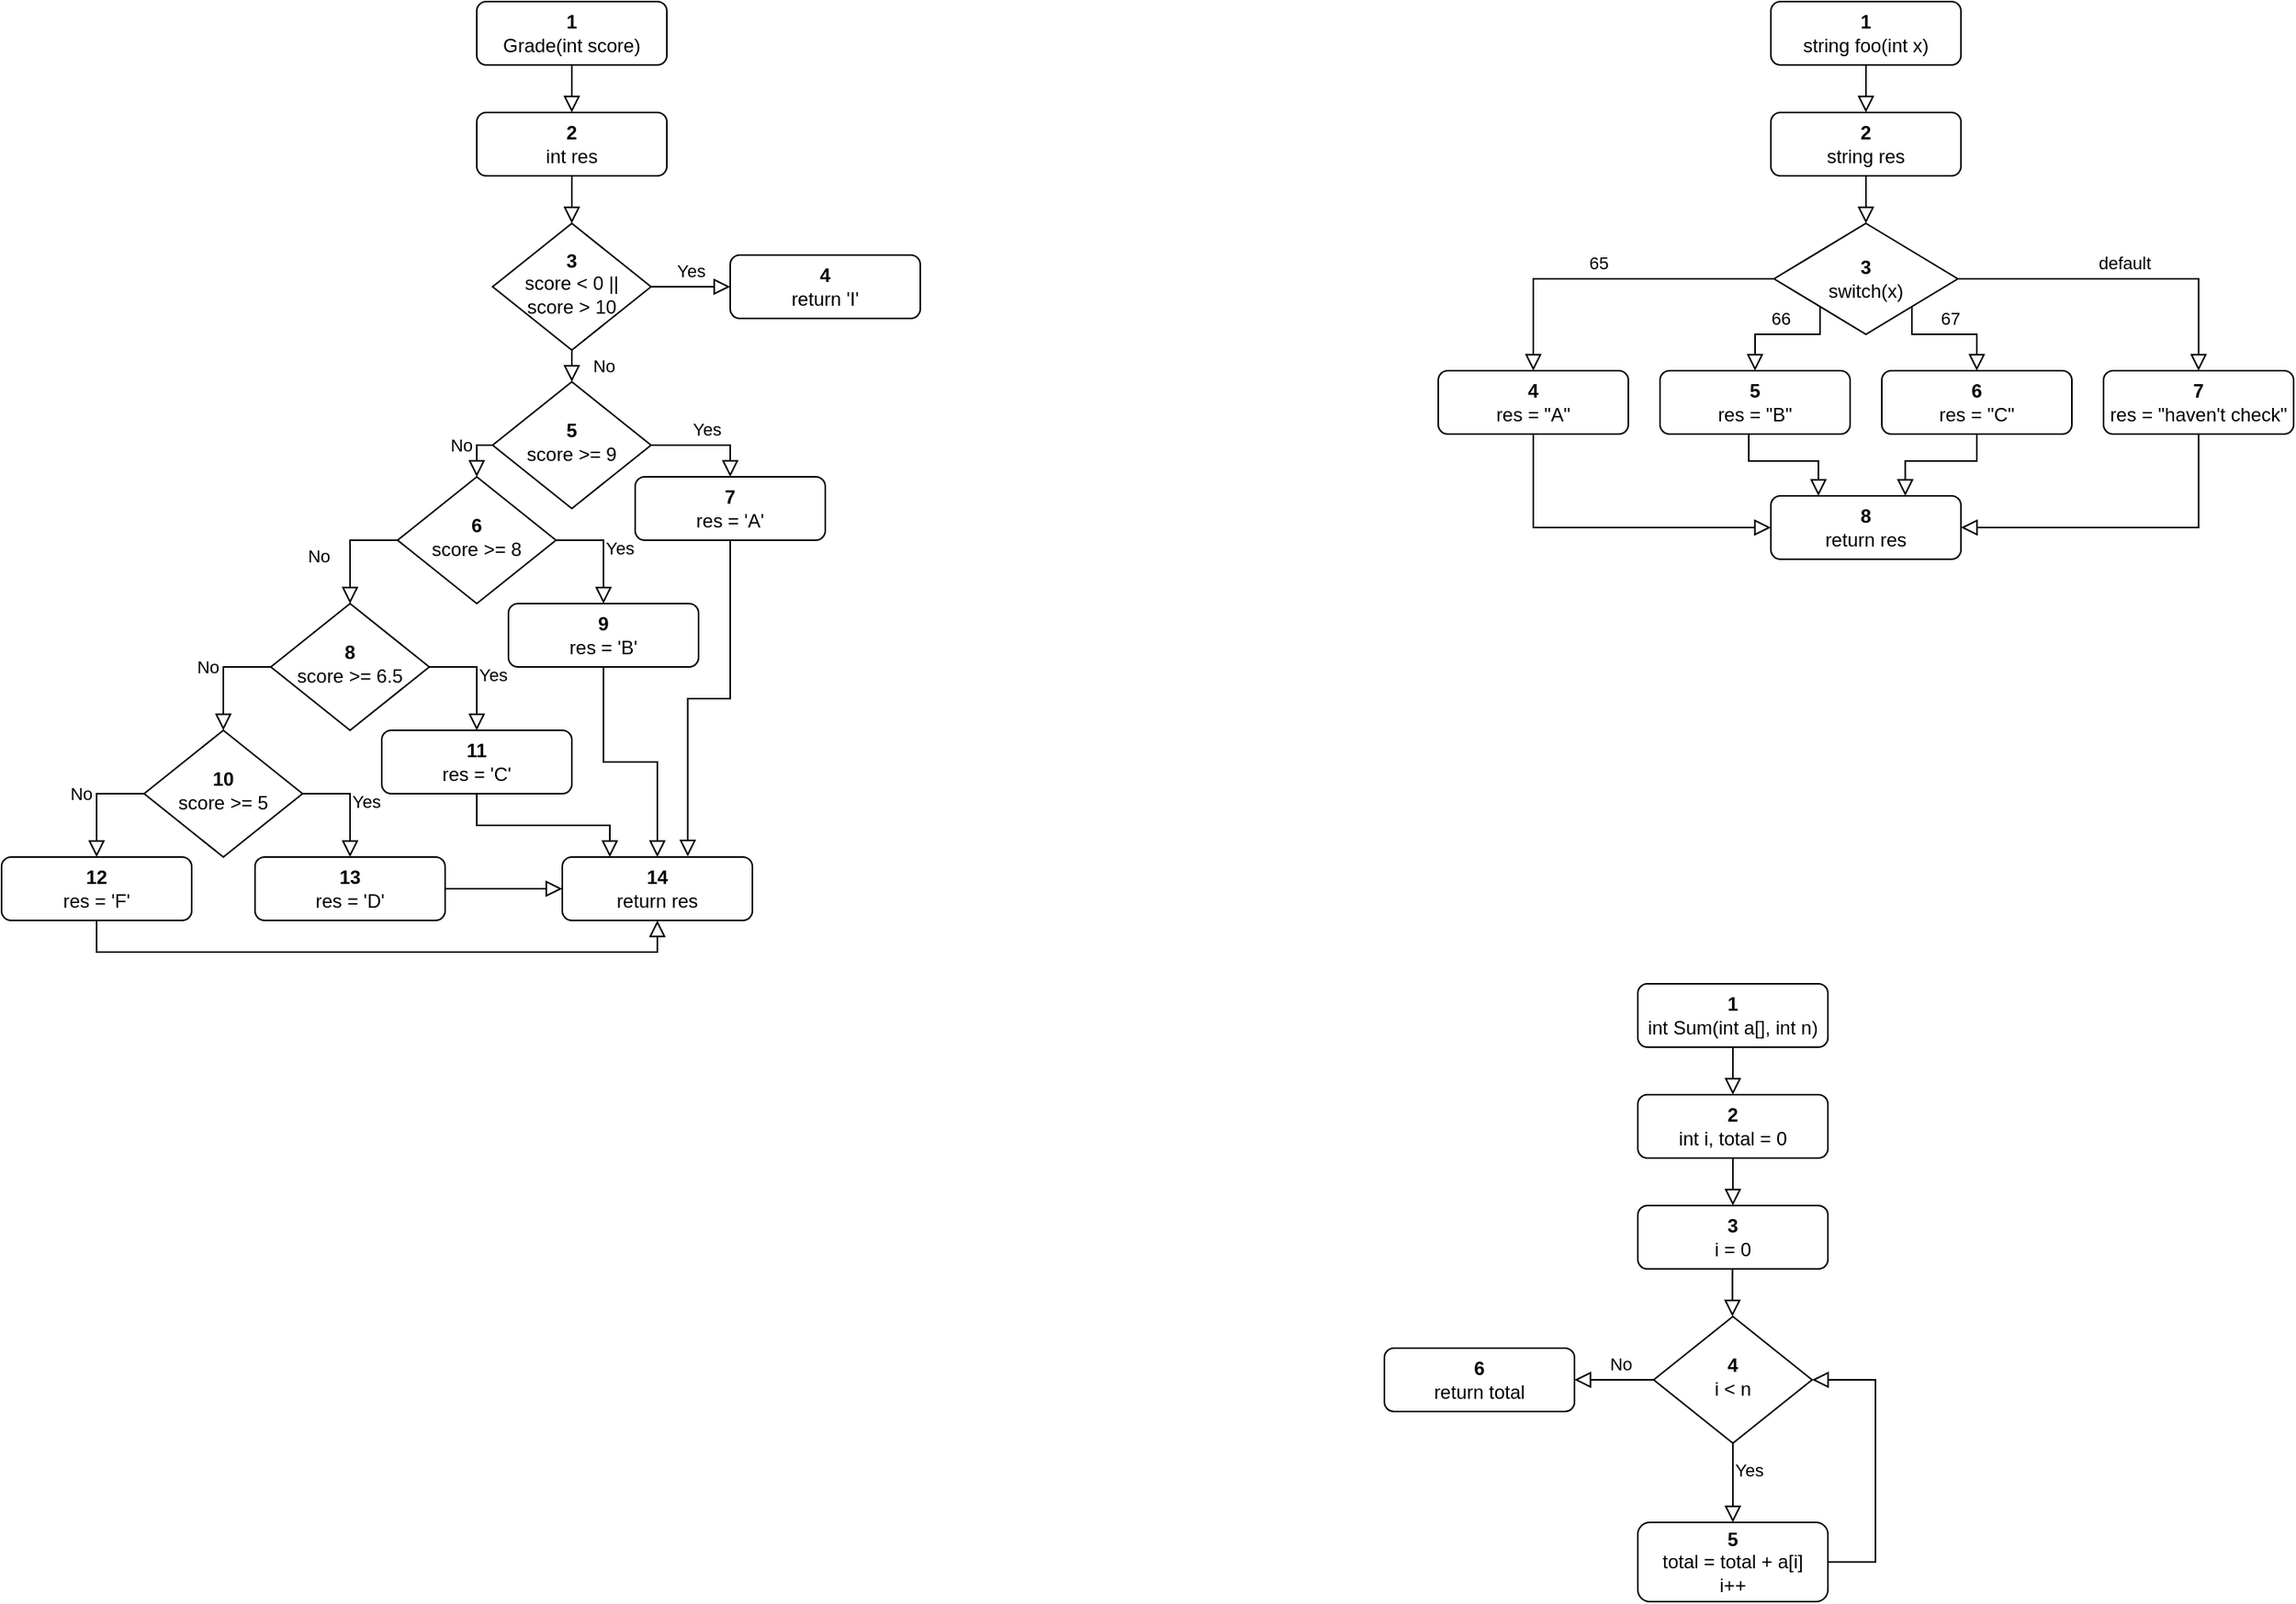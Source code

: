 <mxfile version="21.2.9" type="device">
  <diagram id="C5RBs43oDa-KdzZeNtuy" name="Page-1">
    <mxGraphModel dx="1478" dy="704" grid="1" gridSize="10" guides="1" tooltips="1" connect="1" arrows="1" fold="1" page="1" pageScale="1" pageWidth="827" pageHeight="1169" math="0" shadow="0">
      <root>
        <mxCell id="WIyWlLk6GJQsqaUBKTNV-0" />
        <mxCell id="WIyWlLk6GJQsqaUBKTNV-1" parent="WIyWlLk6GJQsqaUBKTNV-0" />
        <mxCell id="WIyWlLk6GJQsqaUBKTNV-2" value="" style="rounded=0;html=1;jettySize=auto;orthogonalLoop=1;fontSize=11;endArrow=block;endFill=0;endSize=8;strokeWidth=1;shadow=0;labelBackgroundColor=none;edgeStyle=orthogonalEdgeStyle;" parent="WIyWlLk6GJQsqaUBKTNV-1" source="WIyWlLk6GJQsqaUBKTNV-3" edge="1">
          <mxGeometry relative="1" as="geometry">
            <mxPoint x="-343" y="110" as="targetPoint" />
            <Array as="points">
              <mxPoint x="-343" y="110" />
              <mxPoint x="-343" y="110" />
            </Array>
          </mxGeometry>
        </mxCell>
        <mxCell id="WIyWlLk6GJQsqaUBKTNV-3" value="&lt;b&gt;1&lt;br&gt;&lt;/b&gt;Grade(int score)" style="rounded=1;whiteSpace=wrap;html=1;fontSize=12;glass=0;strokeWidth=1;shadow=0;" parent="WIyWlLk6GJQsqaUBKTNV-1" vertex="1">
          <mxGeometry x="-403" y="40" width="120" height="40" as="geometry" />
        </mxCell>
        <mxCell id="WIyWlLk6GJQsqaUBKTNV-8" value="No" style="rounded=0;html=1;jettySize=auto;orthogonalLoop=1;fontSize=11;endArrow=block;endFill=0;endSize=8;strokeWidth=1;shadow=0;labelBackgroundColor=none;edgeStyle=orthogonalEdgeStyle;entryX=0.5;entryY=0;entryDx=0;entryDy=0;" parent="WIyWlLk6GJQsqaUBKTNV-1" source="WIyWlLk6GJQsqaUBKTNV-10" target="LP0ySpmtS2wHDgv2XFBD-4" edge="1">
          <mxGeometry y="20" relative="1" as="geometry">
            <mxPoint as="offset" />
            <mxPoint x="-343" y="300" as="targetPoint" />
            <Array as="points">
              <mxPoint x="-343" y="280" />
              <mxPoint x="-343" y="280" />
            </Array>
          </mxGeometry>
        </mxCell>
        <mxCell id="WIyWlLk6GJQsqaUBKTNV-9" value="Yes" style="edgeStyle=orthogonalEdgeStyle;rounded=0;html=1;jettySize=auto;orthogonalLoop=1;fontSize=11;endArrow=block;endFill=0;endSize=8;strokeWidth=1;shadow=0;labelBackgroundColor=none;" parent="WIyWlLk6GJQsqaUBKTNV-1" source="WIyWlLk6GJQsqaUBKTNV-10" target="WIyWlLk6GJQsqaUBKTNV-12" edge="1">
          <mxGeometry y="10" relative="1" as="geometry">
            <mxPoint as="offset" />
          </mxGeometry>
        </mxCell>
        <mxCell id="WIyWlLk6GJQsqaUBKTNV-10" value="&lt;b&gt;3&lt;br&gt;&lt;/b&gt;score &amp;lt; 0 || score &amp;gt; 10" style="rhombus;whiteSpace=wrap;html=1;shadow=0;fontFamily=Helvetica;fontSize=12;align=center;strokeWidth=1;spacing=6;spacingTop=-4;" parent="WIyWlLk6GJQsqaUBKTNV-1" vertex="1">
          <mxGeometry x="-393" y="180" width="100" height="80" as="geometry" />
        </mxCell>
        <mxCell id="WIyWlLk6GJQsqaUBKTNV-12" value="&lt;b&gt;4&lt;br&gt;&lt;/b&gt;return &#39;I&#39;" style="rounded=1;whiteSpace=wrap;html=1;fontSize=12;glass=0;strokeWidth=1;shadow=0;" parent="WIyWlLk6GJQsqaUBKTNV-1" vertex="1">
          <mxGeometry x="-243" y="200" width="120" height="40" as="geometry" />
        </mxCell>
        <mxCell id="LP0ySpmtS2wHDgv2XFBD-1" value="&lt;b&gt;2&lt;br&gt;&lt;/b&gt;int res" style="rounded=1;whiteSpace=wrap;html=1;fontSize=12;glass=0;strokeWidth=1;shadow=0;" vertex="1" parent="WIyWlLk6GJQsqaUBKTNV-1">
          <mxGeometry x="-403" y="110" width="120" height="40" as="geometry" />
        </mxCell>
        <mxCell id="LP0ySpmtS2wHDgv2XFBD-2" value="" style="rounded=0;html=1;jettySize=auto;orthogonalLoop=1;fontSize=11;endArrow=block;endFill=0;endSize=8;strokeWidth=1;shadow=0;labelBackgroundColor=none;edgeStyle=orthogonalEdgeStyle;exitX=0.5;exitY=1;exitDx=0;exitDy=0;entryX=0.5;entryY=0;entryDx=0;entryDy=0;" edge="1" parent="WIyWlLk6GJQsqaUBKTNV-1" source="LP0ySpmtS2wHDgv2XFBD-1" target="WIyWlLk6GJQsqaUBKTNV-10">
          <mxGeometry relative="1" as="geometry">
            <mxPoint x="-333" y="50" as="sourcePoint" />
            <mxPoint x="-333" y="100" as="targetPoint" />
          </mxGeometry>
        </mxCell>
        <mxCell id="LP0ySpmtS2wHDgv2XFBD-4" value="&lt;b&gt;5&lt;br&gt;&lt;/b&gt;score &amp;gt;= 9" style="rhombus;whiteSpace=wrap;html=1;shadow=0;fontFamily=Helvetica;fontSize=12;align=center;strokeWidth=1;spacing=6;spacingTop=-4;" vertex="1" parent="WIyWlLk6GJQsqaUBKTNV-1">
          <mxGeometry x="-393" y="280" width="100" height="80" as="geometry" />
        </mxCell>
        <mxCell id="LP0ySpmtS2wHDgv2XFBD-5" value="Yes" style="edgeStyle=orthogonalEdgeStyle;rounded=0;html=1;jettySize=auto;orthogonalLoop=1;fontSize=11;endArrow=block;endFill=0;endSize=8;strokeWidth=1;shadow=0;labelBackgroundColor=none;exitX=1;exitY=0.5;exitDx=0;exitDy=0;entryX=0.5;entryY=0;entryDx=0;entryDy=0;" edge="1" parent="WIyWlLk6GJQsqaUBKTNV-1" source="LP0ySpmtS2wHDgv2XFBD-4" target="LP0ySpmtS2wHDgv2XFBD-6">
          <mxGeometry y="10" relative="1" as="geometry">
            <mxPoint as="offset" />
            <mxPoint x="-283" y="230" as="sourcePoint" />
            <mxPoint x="-393" y="480" as="targetPoint" />
          </mxGeometry>
        </mxCell>
        <mxCell id="LP0ySpmtS2wHDgv2XFBD-6" value="&lt;b&gt;7&lt;br&gt;&lt;/b&gt;res = &#39;A&#39;" style="rounded=1;whiteSpace=wrap;html=1;fontSize=12;glass=0;strokeWidth=1;shadow=0;" vertex="1" parent="WIyWlLk6GJQsqaUBKTNV-1">
          <mxGeometry x="-303" y="340" width="120" height="40" as="geometry" />
        </mxCell>
        <mxCell id="LP0ySpmtS2wHDgv2XFBD-8" value="No" style="rounded=0;html=1;jettySize=auto;orthogonalLoop=1;fontSize=11;endArrow=block;endFill=0;endSize=8;strokeWidth=1;shadow=0;labelBackgroundColor=none;edgeStyle=orthogonalEdgeStyle;exitX=0;exitY=0.5;exitDx=0;exitDy=0;entryX=0.5;entryY=0;entryDx=0;entryDy=0;" edge="1" parent="WIyWlLk6GJQsqaUBKTNV-1" source="LP0ySpmtS2wHDgv2XFBD-4" target="LP0ySpmtS2wHDgv2XFBD-23">
          <mxGeometry x="-0.334" y="-10" relative="1" as="geometry">
            <mxPoint as="offset" />
            <mxPoint x="-333" y="270" as="sourcePoint" />
            <mxPoint x="-403" y="420" as="targetPoint" />
            <Array as="points">
              <mxPoint x="-403" y="320" />
            </Array>
          </mxGeometry>
        </mxCell>
        <mxCell id="LP0ySpmtS2wHDgv2XFBD-9" value="&lt;b&gt;8&lt;br&gt;&lt;/b&gt;score &amp;gt;= 6.5" style="rhombus;whiteSpace=wrap;html=1;shadow=0;fontFamily=Helvetica;fontSize=12;align=center;strokeWidth=1;spacing=6;spacingTop=-4;" vertex="1" parent="WIyWlLk6GJQsqaUBKTNV-1">
          <mxGeometry x="-533" y="420" width="100" height="80" as="geometry" />
        </mxCell>
        <mxCell id="LP0ySpmtS2wHDgv2XFBD-10" value="Yes" style="edgeStyle=orthogonalEdgeStyle;rounded=0;html=1;jettySize=auto;orthogonalLoop=1;fontSize=11;endArrow=block;endFill=0;endSize=8;strokeWidth=1;shadow=0;labelBackgroundColor=none;exitX=1;exitY=0.5;exitDx=0;exitDy=0;entryX=0.5;entryY=0;entryDx=0;entryDy=0;" edge="1" parent="WIyWlLk6GJQsqaUBKTNV-1" source="LP0ySpmtS2wHDgv2XFBD-9" target="LP0ySpmtS2wHDgv2XFBD-11">
          <mxGeometry y="10" relative="1" as="geometry">
            <mxPoint as="offset" />
            <mxPoint x="-413" y="500" as="sourcePoint" />
            <mxPoint x="-413" y="610" as="targetPoint" />
          </mxGeometry>
        </mxCell>
        <mxCell id="LP0ySpmtS2wHDgv2XFBD-11" value="&lt;b&gt;11&lt;br&gt;&lt;/b&gt;res = &#39;C&#39;" style="rounded=1;whiteSpace=wrap;html=1;fontSize=12;glass=0;strokeWidth=1;shadow=0;" vertex="1" parent="WIyWlLk6GJQsqaUBKTNV-1">
          <mxGeometry x="-463" y="500" width="120" height="40" as="geometry" />
        </mxCell>
        <mxCell id="LP0ySpmtS2wHDgv2XFBD-13" value="No" style="rounded=0;html=1;jettySize=auto;orthogonalLoop=1;fontSize=11;endArrow=block;endFill=0;endSize=8;strokeWidth=1;shadow=0;labelBackgroundColor=none;edgeStyle=orthogonalEdgeStyle;exitX=0;exitY=0.5;exitDx=0;exitDy=0;entryX=0.5;entryY=0;entryDx=0;entryDy=0;" edge="1" parent="WIyWlLk6GJQsqaUBKTNV-1" source="LP0ySpmtS2wHDgv2XFBD-9" target="LP0ySpmtS2wHDgv2XFBD-17">
          <mxGeometry x="-0.143" y="-10" relative="1" as="geometry">
            <mxPoint as="offset" />
            <mxPoint x="-463" y="460" as="sourcePoint" />
            <mxPoint x="-563" y="620" as="targetPoint" />
            <Array as="points">
              <mxPoint x="-563" y="460" />
            </Array>
          </mxGeometry>
        </mxCell>
        <mxCell id="LP0ySpmtS2wHDgv2XFBD-17" value="&lt;b&gt;10&lt;br&gt;&lt;/b&gt;score &amp;gt;= 5" style="rhombus;whiteSpace=wrap;html=1;shadow=0;fontFamily=Helvetica;fontSize=12;align=center;strokeWidth=1;spacing=6;spacingTop=-4;" vertex="1" parent="WIyWlLk6GJQsqaUBKTNV-1">
          <mxGeometry x="-613" y="500" width="100" height="80" as="geometry" />
        </mxCell>
        <mxCell id="LP0ySpmtS2wHDgv2XFBD-18" value="Yes" style="edgeStyle=orthogonalEdgeStyle;rounded=0;html=1;jettySize=auto;orthogonalLoop=1;fontSize=11;endArrow=block;endFill=0;endSize=8;strokeWidth=1;shadow=0;labelBackgroundColor=none;exitX=1;exitY=0.5;exitDx=0;exitDy=0;entryX=0.5;entryY=0;entryDx=0;entryDy=0;" edge="1" parent="WIyWlLk6GJQsqaUBKTNV-1" source="LP0ySpmtS2wHDgv2XFBD-17" target="LP0ySpmtS2wHDgv2XFBD-19">
          <mxGeometry y="10" relative="1" as="geometry">
            <mxPoint as="offset" />
            <mxPoint x="-493" y="600" as="sourcePoint" />
            <mxPoint x="-493" y="710" as="targetPoint" />
          </mxGeometry>
        </mxCell>
        <mxCell id="LP0ySpmtS2wHDgv2XFBD-19" value="&lt;b&gt;13&lt;br&gt;&lt;/b&gt;res = &#39;D&#39;" style="rounded=1;whiteSpace=wrap;html=1;fontSize=12;glass=0;strokeWidth=1;shadow=0;" vertex="1" parent="WIyWlLk6GJQsqaUBKTNV-1">
          <mxGeometry x="-543" y="580" width="120" height="40" as="geometry" />
        </mxCell>
        <mxCell id="LP0ySpmtS2wHDgv2XFBD-20" value="No" style="rounded=0;html=1;jettySize=auto;orthogonalLoop=1;fontSize=11;endArrow=block;endFill=0;endSize=8;strokeWidth=1;shadow=0;labelBackgroundColor=none;edgeStyle=orthogonalEdgeStyle;exitX=0;exitY=0.5;exitDx=0;exitDy=0;entryX=0.5;entryY=0;entryDx=0;entryDy=0;" edge="1" parent="WIyWlLk6GJQsqaUBKTNV-1" source="LP0ySpmtS2wHDgv2XFBD-17" target="LP0ySpmtS2wHDgv2XFBD-21">
          <mxGeometry x="-0.143" y="-10" relative="1" as="geometry">
            <mxPoint as="offset" />
            <mxPoint x="-543" y="560" as="sourcePoint" />
            <mxPoint x="-573" y="740" as="targetPoint" />
            <Array as="points">
              <mxPoint x="-643" y="540" />
            </Array>
          </mxGeometry>
        </mxCell>
        <mxCell id="LP0ySpmtS2wHDgv2XFBD-21" value="&lt;b&gt;12&lt;br&gt;&lt;/b&gt;res = &#39;F&#39;" style="rounded=1;whiteSpace=wrap;html=1;fontSize=12;glass=0;strokeWidth=1;shadow=0;" vertex="1" parent="WIyWlLk6GJQsqaUBKTNV-1">
          <mxGeometry x="-703" y="580" width="120" height="40" as="geometry" />
        </mxCell>
        <mxCell id="LP0ySpmtS2wHDgv2XFBD-23" value="&lt;b&gt;6&lt;br&gt;&lt;/b&gt;score &amp;gt;= 8" style="rhombus;whiteSpace=wrap;html=1;shadow=0;fontFamily=Helvetica;fontSize=12;align=center;strokeWidth=1;spacing=6;spacingTop=-4;" vertex="1" parent="WIyWlLk6GJQsqaUBKTNV-1">
          <mxGeometry x="-453" y="340" width="100" height="80" as="geometry" />
        </mxCell>
        <mxCell id="LP0ySpmtS2wHDgv2XFBD-24" value="&lt;b&gt;9&lt;br&gt;&lt;/b&gt;res = &#39;B&#39;" style="rounded=1;whiteSpace=wrap;html=1;fontSize=12;glass=0;strokeWidth=1;shadow=0;" vertex="1" parent="WIyWlLk6GJQsqaUBKTNV-1">
          <mxGeometry x="-383" y="420" width="120" height="40" as="geometry" />
        </mxCell>
        <mxCell id="LP0ySpmtS2wHDgv2XFBD-25" value="No" style="rounded=0;html=1;jettySize=auto;orthogonalLoop=1;fontSize=11;endArrow=block;endFill=0;endSize=8;strokeWidth=1;shadow=0;labelBackgroundColor=none;edgeStyle=orthogonalEdgeStyle;exitX=0;exitY=0.5;exitDx=0;exitDy=0;" edge="1" parent="WIyWlLk6GJQsqaUBKTNV-1" source="LP0ySpmtS2wHDgv2XFBD-23">
          <mxGeometry x="-0.143" y="-10" relative="1" as="geometry">
            <mxPoint x="-10" y="10" as="offset" />
            <mxPoint x="-383" y="360" as="sourcePoint" />
            <mxPoint x="-483" y="420" as="targetPoint" />
            <Array as="points">
              <mxPoint x="-483" y="380" />
            </Array>
          </mxGeometry>
        </mxCell>
        <mxCell id="LP0ySpmtS2wHDgv2XFBD-26" value="Yes" style="edgeStyle=orthogonalEdgeStyle;rounded=0;html=1;jettySize=auto;orthogonalLoop=1;fontSize=11;endArrow=block;endFill=0;endSize=8;strokeWidth=1;shadow=0;labelBackgroundColor=none;exitX=1;exitY=0.5;exitDx=0;exitDy=0;entryX=0.5;entryY=0;entryDx=0;entryDy=0;" edge="1" parent="WIyWlLk6GJQsqaUBKTNV-1" source="LP0ySpmtS2wHDgv2XFBD-23" target="LP0ySpmtS2wHDgv2XFBD-24">
          <mxGeometry y="10" relative="1" as="geometry">
            <mxPoint as="offset" />
            <mxPoint x="-353" y="460" as="sourcePoint" />
            <mxPoint x="-323" y="520" as="targetPoint" />
          </mxGeometry>
        </mxCell>
        <mxCell id="LP0ySpmtS2wHDgv2XFBD-28" value="" style="rounded=0;html=1;jettySize=auto;orthogonalLoop=1;fontSize=11;endArrow=block;endFill=0;endSize=8;strokeWidth=1;shadow=0;labelBackgroundColor=none;edgeStyle=orthogonalEdgeStyle;exitX=0.5;exitY=1;exitDx=0;exitDy=0;entryX=0.66;entryY=-0.01;entryDx=0;entryDy=0;entryPerimeter=0;" edge="1" parent="WIyWlLk6GJQsqaUBKTNV-1" source="LP0ySpmtS2wHDgv2XFBD-6" target="LP0ySpmtS2wHDgv2XFBD-27">
          <mxGeometry relative="1" as="geometry">
            <mxPoint x="-333" y="140" as="sourcePoint" />
            <mxPoint x="-243" y="540" as="targetPoint" />
          </mxGeometry>
        </mxCell>
        <mxCell id="LP0ySpmtS2wHDgv2XFBD-31" value="" style="rounded=0;html=1;jettySize=auto;orthogonalLoop=1;fontSize=11;endArrow=block;endFill=0;endSize=8;strokeWidth=1;shadow=0;labelBackgroundColor=none;edgeStyle=orthogonalEdgeStyle;exitX=0.5;exitY=1;exitDx=0;exitDy=0;entryX=0.25;entryY=0;entryDx=0;entryDy=0;" edge="1" parent="WIyWlLk6GJQsqaUBKTNV-1" source="LP0ySpmtS2wHDgv2XFBD-11" target="LP0ySpmtS2wHDgv2XFBD-27">
          <mxGeometry relative="1" as="geometry">
            <mxPoint x="-313" y="570" as="sourcePoint" />
            <mxPoint x="-283" y="720" as="targetPoint" />
          </mxGeometry>
        </mxCell>
        <mxCell id="LP0ySpmtS2wHDgv2XFBD-32" value="" style="rounded=0;html=1;jettySize=auto;orthogonalLoop=1;fontSize=11;endArrow=block;endFill=0;endSize=8;strokeWidth=1;shadow=0;labelBackgroundColor=none;edgeStyle=orthogonalEdgeStyle;exitX=1;exitY=0.5;exitDx=0;exitDy=0;entryX=0;entryY=0.5;entryDx=0;entryDy=0;" edge="1" parent="WIyWlLk6GJQsqaUBKTNV-1" source="LP0ySpmtS2wHDgv2XFBD-19" target="LP0ySpmtS2wHDgv2XFBD-27">
          <mxGeometry relative="1" as="geometry">
            <mxPoint x="-393" y="670" as="sourcePoint" />
            <mxPoint x="-323" y="740" as="targetPoint" />
          </mxGeometry>
        </mxCell>
        <mxCell id="LP0ySpmtS2wHDgv2XFBD-33" value="" style="rounded=0;html=1;jettySize=auto;orthogonalLoop=1;fontSize=11;endArrow=block;endFill=0;endSize=8;strokeWidth=1;shadow=0;labelBackgroundColor=none;edgeStyle=orthogonalEdgeStyle;exitX=0.5;exitY=1;exitDx=0;exitDy=0;entryX=0.5;entryY=1;entryDx=0;entryDy=0;" edge="1" parent="WIyWlLk6GJQsqaUBKTNV-1" source="LP0ySpmtS2wHDgv2XFBD-21" target="LP0ySpmtS2wHDgv2XFBD-27">
          <mxGeometry relative="1" as="geometry">
            <mxPoint x="-413" y="750" as="sourcePoint" />
            <mxPoint x="-313" y="750" as="targetPoint" />
          </mxGeometry>
        </mxCell>
        <mxCell id="LP0ySpmtS2wHDgv2XFBD-36" value="" style="rounded=0;html=1;jettySize=auto;orthogonalLoop=1;fontSize=11;endArrow=block;endFill=0;endSize=8;strokeWidth=1;shadow=0;labelBackgroundColor=none;edgeStyle=orthogonalEdgeStyle;exitX=0.5;exitY=1;exitDx=0;exitDy=0;" edge="1" parent="WIyWlLk6GJQsqaUBKTNV-1" source="LP0ySpmtS2wHDgv2XFBD-24" target="LP0ySpmtS2wHDgv2XFBD-27">
          <mxGeometry relative="1" as="geometry">
            <mxPoint x="-323" y="460" as="sourcePoint" />
            <mxPoint x="-263" y="720" as="targetPoint" />
          </mxGeometry>
        </mxCell>
        <mxCell id="LP0ySpmtS2wHDgv2XFBD-27" value="&lt;b&gt;14&lt;br&gt;&lt;/b&gt;return res" style="rounded=1;whiteSpace=wrap;html=1;fontSize=12;glass=0;strokeWidth=1;shadow=0;" vertex="1" parent="WIyWlLk6GJQsqaUBKTNV-1">
          <mxGeometry x="-349" y="580" width="120" height="40" as="geometry" />
        </mxCell>
        <mxCell id="LP0ySpmtS2wHDgv2XFBD-41" value="" style="rounded=0;html=1;jettySize=auto;orthogonalLoop=1;fontSize=11;endArrow=block;endFill=0;endSize=8;strokeWidth=1;shadow=0;labelBackgroundColor=none;edgeStyle=orthogonalEdgeStyle;" edge="1" parent="WIyWlLk6GJQsqaUBKTNV-1" source="LP0ySpmtS2wHDgv2XFBD-42">
          <mxGeometry relative="1" as="geometry">
            <mxPoint x="390" y="730" as="targetPoint" />
            <Array as="points">
              <mxPoint x="390" y="730" />
              <mxPoint x="390" y="730" />
            </Array>
          </mxGeometry>
        </mxCell>
        <mxCell id="LP0ySpmtS2wHDgv2XFBD-42" value="&lt;b&gt;1&lt;br&gt;&lt;/b&gt;int Sum(int a[], int n)" style="rounded=1;whiteSpace=wrap;html=1;fontSize=12;glass=0;strokeWidth=1;shadow=0;" vertex="1" parent="WIyWlLk6GJQsqaUBKTNV-1">
          <mxGeometry x="330" y="660" width="120" height="40" as="geometry" />
        </mxCell>
        <mxCell id="LP0ySpmtS2wHDgv2XFBD-43" value="&lt;b&gt;2&lt;br&gt;&lt;/b&gt;int i, total = 0" style="rounded=1;whiteSpace=wrap;html=1;fontSize=12;glass=0;strokeWidth=1;shadow=0;" vertex="1" parent="WIyWlLk6GJQsqaUBKTNV-1">
          <mxGeometry x="330" y="730" width="120" height="40" as="geometry" />
        </mxCell>
        <mxCell id="LP0ySpmtS2wHDgv2XFBD-45" value="" style="rounded=0;html=1;jettySize=auto;orthogonalLoop=1;fontSize=11;endArrow=block;endFill=0;endSize=8;strokeWidth=1;shadow=0;labelBackgroundColor=none;edgeStyle=orthogonalEdgeStyle;" edge="1" parent="WIyWlLk6GJQsqaUBKTNV-1">
          <mxGeometry relative="1" as="geometry">
            <mxPoint x="390" y="800" as="targetPoint" />
            <Array as="points">
              <mxPoint x="390" y="800" />
              <mxPoint x="390" y="800" />
            </Array>
            <mxPoint x="390" y="770" as="sourcePoint" />
          </mxGeometry>
        </mxCell>
        <mxCell id="LP0ySpmtS2wHDgv2XFBD-46" value="&lt;b&gt;3&lt;br&gt;&lt;/b&gt;i = 0" style="rounded=1;whiteSpace=wrap;html=1;fontSize=12;glass=0;strokeWidth=1;shadow=0;" vertex="1" parent="WIyWlLk6GJQsqaUBKTNV-1">
          <mxGeometry x="330" y="800" width="120" height="40" as="geometry" />
        </mxCell>
        <mxCell id="LP0ySpmtS2wHDgv2XFBD-48" value="" style="rounded=0;html=1;jettySize=auto;orthogonalLoop=1;fontSize=11;endArrow=block;endFill=0;endSize=8;strokeWidth=1;shadow=0;labelBackgroundColor=none;edgeStyle=orthogonalEdgeStyle;" edge="1" parent="WIyWlLk6GJQsqaUBKTNV-1">
          <mxGeometry relative="1" as="geometry">
            <mxPoint x="389.74" y="870" as="targetPoint" />
            <Array as="points">
              <mxPoint x="389.74" y="870" />
              <mxPoint x="389.74" y="870" />
            </Array>
            <mxPoint x="389.74" y="840" as="sourcePoint" />
          </mxGeometry>
        </mxCell>
        <mxCell id="LP0ySpmtS2wHDgv2XFBD-49" value="&lt;b&gt;4&lt;br&gt;&lt;/b&gt;i &amp;lt; n" style="rhombus;whiteSpace=wrap;html=1;shadow=0;fontFamily=Helvetica;fontSize=12;align=center;strokeWidth=1;spacing=6;spacingTop=-4;" vertex="1" parent="WIyWlLk6GJQsqaUBKTNV-1">
          <mxGeometry x="340" y="870" width="100" height="80" as="geometry" />
        </mxCell>
        <mxCell id="LP0ySpmtS2wHDgv2XFBD-51" value="&lt;b&gt;5&lt;br&gt;&lt;/b&gt;total = total + a[i]&lt;br&gt;i++" style="rounded=1;whiteSpace=wrap;html=1;fontSize=12;glass=0;strokeWidth=1;shadow=0;" vertex="1" parent="WIyWlLk6GJQsqaUBKTNV-1">
          <mxGeometry x="330" y="1000" width="120" height="50" as="geometry" />
        </mxCell>
        <mxCell id="LP0ySpmtS2wHDgv2XFBD-52" value="" style="rounded=0;html=1;jettySize=auto;orthogonalLoop=1;fontSize=11;endArrow=block;endFill=0;endSize=8;strokeWidth=1;shadow=0;labelBackgroundColor=none;edgeStyle=orthogonalEdgeStyle;exitX=1;exitY=0.5;exitDx=0;exitDy=0;entryX=1;entryY=0.5;entryDx=0;entryDy=0;" edge="1" parent="WIyWlLk6GJQsqaUBKTNV-1" source="LP0ySpmtS2wHDgv2XFBD-51" target="LP0ySpmtS2wHDgv2XFBD-49">
          <mxGeometry relative="1" as="geometry">
            <mxPoint x="400" y="990" as="targetPoint" />
            <Array as="points">
              <mxPoint x="480" y="1025" />
              <mxPoint x="480" y="910" />
            </Array>
            <mxPoint x="400" y="960" as="sourcePoint" />
          </mxGeometry>
        </mxCell>
        <mxCell id="LP0ySpmtS2wHDgv2XFBD-53" value="Yes" style="edgeStyle=orthogonalEdgeStyle;rounded=0;html=1;jettySize=auto;orthogonalLoop=1;fontSize=11;endArrow=block;endFill=0;endSize=8;strokeWidth=1;shadow=0;labelBackgroundColor=none;exitX=0.5;exitY=1;exitDx=0;exitDy=0;entryX=0.5;entryY=0;entryDx=0;entryDy=0;" edge="1" parent="WIyWlLk6GJQsqaUBKTNV-1" source="LP0ySpmtS2wHDgv2XFBD-49" target="LP0ySpmtS2wHDgv2XFBD-51">
          <mxGeometry x="-0.333" y="10" relative="1" as="geometry">
            <mxPoint as="offset" />
            <mxPoint x="510" y="840" as="sourcePoint" />
            <mxPoint x="540" y="880" as="targetPoint" />
          </mxGeometry>
        </mxCell>
        <mxCell id="LP0ySpmtS2wHDgv2XFBD-54" value="&lt;b&gt;6&lt;br&gt;&lt;/b&gt;return total" style="rounded=1;whiteSpace=wrap;html=1;fontSize=12;glass=0;strokeWidth=1;shadow=0;" vertex="1" parent="WIyWlLk6GJQsqaUBKTNV-1">
          <mxGeometry x="170" y="890" width="120" height="40" as="geometry" />
        </mxCell>
        <mxCell id="LP0ySpmtS2wHDgv2XFBD-55" value="No" style="rounded=0;html=1;jettySize=auto;orthogonalLoop=1;fontSize=11;endArrow=block;endFill=0;endSize=8;strokeWidth=1;shadow=0;labelBackgroundColor=none;edgeStyle=orthogonalEdgeStyle;exitX=0;exitY=0.5;exitDx=0;exitDy=0;entryX=1;entryY=0.5;entryDx=0;entryDy=0;" edge="1" parent="WIyWlLk6GJQsqaUBKTNV-1" source="LP0ySpmtS2wHDgv2XFBD-49" target="LP0ySpmtS2wHDgv2XFBD-54">
          <mxGeometry x="-0.143" y="-10" relative="1" as="geometry">
            <mxPoint as="offset" />
            <mxPoint x="160" y="530" as="sourcePoint" />
            <mxPoint x="130" y="570" as="targetPoint" />
            <Array as="points">
              <mxPoint x="320" y="910" />
              <mxPoint x="320" y="910" />
            </Array>
          </mxGeometry>
        </mxCell>
        <mxCell id="LP0ySpmtS2wHDgv2XFBD-56" value="&lt;b&gt;1&lt;br&gt;&lt;/b&gt;string foo(int x)" style="rounded=1;whiteSpace=wrap;html=1;fontSize=12;glass=0;strokeWidth=1;shadow=0;" vertex="1" parent="WIyWlLk6GJQsqaUBKTNV-1">
          <mxGeometry x="414" y="40" width="120" height="40" as="geometry" />
        </mxCell>
        <mxCell id="LP0ySpmtS2wHDgv2XFBD-57" value="&lt;b&gt;2&lt;br&gt;&lt;/b&gt;string res" style="rounded=1;whiteSpace=wrap;html=1;fontSize=12;glass=0;strokeWidth=1;shadow=0;" vertex="1" parent="WIyWlLk6GJQsqaUBKTNV-1">
          <mxGeometry x="414" y="110" width="120" height="40" as="geometry" />
        </mxCell>
        <mxCell id="LP0ySpmtS2wHDgv2XFBD-58" value="" style="rounded=0;html=1;jettySize=auto;orthogonalLoop=1;fontSize=11;endArrow=block;endFill=0;endSize=8;strokeWidth=1;shadow=0;labelBackgroundColor=none;edgeStyle=orthogonalEdgeStyle;" edge="1" parent="WIyWlLk6GJQsqaUBKTNV-1" source="LP0ySpmtS2wHDgv2XFBD-56">
          <mxGeometry relative="1" as="geometry">
            <mxPoint x="473.52" y="80" as="sourcePoint" />
            <mxPoint x="474" y="110" as="targetPoint" />
            <Array as="points" />
          </mxGeometry>
        </mxCell>
        <mxCell id="LP0ySpmtS2wHDgv2XFBD-59" value="&lt;b&gt;3&lt;/b&gt;&lt;br&gt;switch(x)" style="rhombus;whiteSpace=wrap;html=1;" vertex="1" parent="WIyWlLk6GJQsqaUBKTNV-1">
          <mxGeometry x="416" y="180" width="116" height="70" as="geometry" />
        </mxCell>
        <mxCell id="LP0ySpmtS2wHDgv2XFBD-60" value="" style="rounded=0;html=1;jettySize=auto;orthogonalLoop=1;fontSize=11;endArrow=block;endFill=0;endSize=8;strokeWidth=1;shadow=0;labelBackgroundColor=none;edgeStyle=orthogonalEdgeStyle;exitX=0.5;exitY=1;exitDx=0;exitDy=0;entryX=0.5;entryY=0;entryDx=0;entryDy=0;" edge="1" parent="WIyWlLk6GJQsqaUBKTNV-1" source="LP0ySpmtS2wHDgv2XFBD-57" target="LP0ySpmtS2wHDgv2XFBD-59">
          <mxGeometry relative="1" as="geometry">
            <mxPoint x="484" y="90" as="sourcePoint" />
            <mxPoint x="484" y="120" as="targetPoint" />
            <Array as="points" />
          </mxGeometry>
        </mxCell>
        <mxCell id="LP0ySpmtS2wHDgv2XFBD-62" value="default" style="edgeStyle=orthogonalEdgeStyle;rounded=0;html=1;jettySize=auto;orthogonalLoop=1;fontSize=11;endArrow=block;endFill=0;endSize=8;strokeWidth=1;shadow=0;labelBackgroundColor=none;exitX=1;exitY=0.5;exitDx=0;exitDy=0;entryX=0.5;entryY=0;entryDx=0;entryDy=0;" edge="1" parent="WIyWlLk6GJQsqaUBKTNV-1" source="LP0ySpmtS2wHDgv2XFBD-59" target="LP0ySpmtS2wHDgv2XFBD-66">
          <mxGeometry y="10" relative="1" as="geometry">
            <mxPoint as="offset" />
            <mxPoint x="534" y="220" as="sourcePoint" />
            <mxPoint x="600" y="240" as="targetPoint" />
            <Array as="points">
              <mxPoint x="684" y="215" />
            </Array>
          </mxGeometry>
        </mxCell>
        <mxCell id="LP0ySpmtS2wHDgv2XFBD-63" value="&lt;b&gt;4&lt;/b&gt;&lt;br&gt;res = &quot;A&quot;" style="rounded=1;whiteSpace=wrap;html=1;fontSize=12;glass=0;strokeWidth=1;shadow=0;" vertex="1" parent="WIyWlLk6GJQsqaUBKTNV-1">
          <mxGeometry x="204" y="273" width="120" height="40" as="geometry" />
        </mxCell>
        <mxCell id="LP0ySpmtS2wHDgv2XFBD-64" value="&lt;b&gt;5&lt;/b&gt;&lt;br&gt;res = &quot;B&quot;" style="rounded=1;whiteSpace=wrap;html=1;fontSize=12;glass=0;strokeWidth=1;shadow=0;" vertex="1" parent="WIyWlLk6GJQsqaUBKTNV-1">
          <mxGeometry x="344" y="273" width="120" height="40" as="geometry" />
        </mxCell>
        <mxCell id="LP0ySpmtS2wHDgv2XFBD-65" value="&lt;b&gt;6&lt;/b&gt;&lt;br&gt;res = &quot;C&quot;" style="rounded=1;whiteSpace=wrap;html=1;fontSize=12;glass=0;strokeWidth=1;shadow=0;" vertex="1" parent="WIyWlLk6GJQsqaUBKTNV-1">
          <mxGeometry x="484" y="273" width="120" height="40" as="geometry" />
        </mxCell>
        <mxCell id="LP0ySpmtS2wHDgv2XFBD-66" value="&lt;b&gt;7&lt;/b&gt;&lt;br&gt;res = &quot;haven&#39;t check&quot;" style="rounded=1;whiteSpace=wrap;html=1;fontSize=12;glass=0;strokeWidth=1;shadow=0;" vertex="1" parent="WIyWlLk6GJQsqaUBKTNV-1">
          <mxGeometry x="624" y="273" width="120" height="40" as="geometry" />
        </mxCell>
        <mxCell id="LP0ySpmtS2wHDgv2XFBD-68" value="&lt;b&gt;8&lt;br&gt;&lt;/b&gt;return res" style="rounded=1;whiteSpace=wrap;html=1;fontSize=12;glass=0;strokeWidth=1;shadow=0;" vertex="1" parent="WIyWlLk6GJQsqaUBKTNV-1">
          <mxGeometry x="414" y="352" width="120" height="40" as="geometry" />
        </mxCell>
        <mxCell id="LP0ySpmtS2wHDgv2XFBD-69" value="67" style="edgeStyle=orthogonalEdgeStyle;rounded=0;html=1;jettySize=auto;orthogonalLoop=1;fontSize=11;endArrow=block;endFill=0;endSize=8;strokeWidth=1;shadow=0;labelBackgroundColor=none;exitX=1;exitY=1;exitDx=0;exitDy=0;entryX=0.5;entryY=0;entryDx=0;entryDy=0;" edge="1" parent="WIyWlLk6GJQsqaUBKTNV-1" source="LP0ySpmtS2wHDgv2XFBD-59" target="LP0ySpmtS2wHDgv2XFBD-65">
          <mxGeometry y="10" relative="1" as="geometry">
            <mxPoint as="offset" />
            <mxPoint x="542" y="225" as="sourcePoint" />
            <mxPoint x="694" y="283" as="targetPoint" />
            <Array as="points">
              <mxPoint x="503" y="250" />
              <mxPoint x="544" y="250" />
            </Array>
          </mxGeometry>
        </mxCell>
        <mxCell id="LP0ySpmtS2wHDgv2XFBD-70" value="66" style="edgeStyle=orthogonalEdgeStyle;rounded=0;html=1;jettySize=auto;orthogonalLoop=1;fontSize=11;endArrow=block;endFill=0;endSize=8;strokeWidth=1;shadow=0;labelBackgroundColor=none;exitX=0;exitY=1;exitDx=0;exitDy=0;entryX=0.5;entryY=0;entryDx=0;entryDy=0;" edge="1" parent="WIyWlLk6GJQsqaUBKTNV-1" source="LP0ySpmtS2wHDgv2XFBD-59" target="LP0ySpmtS2wHDgv2XFBD-64">
          <mxGeometry x="0.043" y="-10" relative="1" as="geometry">
            <mxPoint as="offset" />
            <mxPoint x="450" y="240" as="sourcePoint" />
            <mxPoint x="491" y="280" as="targetPoint" />
            <Array as="points">
              <mxPoint x="445" y="250" />
              <mxPoint x="404" y="250" />
            </Array>
          </mxGeometry>
        </mxCell>
        <mxCell id="LP0ySpmtS2wHDgv2XFBD-71" value="65" style="edgeStyle=orthogonalEdgeStyle;rounded=0;html=1;jettySize=auto;orthogonalLoop=1;fontSize=11;endArrow=block;endFill=0;endSize=8;strokeWidth=1;shadow=0;labelBackgroundColor=none;entryX=0.5;entryY=0;entryDx=0;entryDy=0;exitX=0;exitY=0.5;exitDx=0;exitDy=0;" edge="1" parent="WIyWlLk6GJQsqaUBKTNV-1" source="LP0ySpmtS2wHDgv2XFBD-59" target="LP0ySpmtS2wHDgv2XFBD-63">
          <mxGeometry x="0.057" y="-10" relative="1" as="geometry">
            <mxPoint as="offset" />
            <mxPoint x="420" y="220" as="sourcePoint" />
            <mxPoint x="694" y="283" as="targetPoint" />
            <Array as="points">
              <mxPoint x="264" y="215" />
            </Array>
          </mxGeometry>
        </mxCell>
        <mxCell id="LP0ySpmtS2wHDgv2XFBD-73" value="" style="edgeStyle=orthogonalEdgeStyle;rounded=0;html=1;jettySize=auto;orthogonalLoop=1;fontSize=11;endArrow=block;endFill=0;endSize=8;strokeWidth=1;shadow=0;labelBackgroundColor=none;entryX=0;entryY=0.5;entryDx=0;entryDy=0;exitX=0.5;exitY=1;exitDx=0;exitDy=0;" edge="1" parent="WIyWlLk6GJQsqaUBKTNV-1" source="LP0ySpmtS2wHDgv2XFBD-63" target="LP0ySpmtS2wHDgv2XFBD-68">
          <mxGeometry x="0.005" y="22" relative="1" as="geometry">
            <mxPoint as="offset" />
            <mxPoint x="426" y="225" as="sourcePoint" />
            <mxPoint x="274" y="283" as="targetPoint" />
            <Array as="points">
              <mxPoint x="264" y="372" />
            </Array>
          </mxGeometry>
        </mxCell>
        <mxCell id="LP0ySpmtS2wHDgv2XFBD-74" value="" style="edgeStyle=orthogonalEdgeStyle;rounded=0;html=1;jettySize=auto;orthogonalLoop=1;fontSize=11;endArrow=block;endFill=0;endSize=8;strokeWidth=1;shadow=0;labelBackgroundColor=none;entryX=1;entryY=0.5;entryDx=0;entryDy=0;exitX=0.5;exitY=1;exitDx=0;exitDy=0;" edge="1" parent="WIyWlLk6GJQsqaUBKTNV-1" source="LP0ySpmtS2wHDgv2XFBD-66" target="LP0ySpmtS2wHDgv2XFBD-68">
          <mxGeometry x="0.005" y="22" relative="1" as="geometry">
            <mxPoint as="offset" />
            <mxPoint x="274" y="323" as="sourcePoint" />
            <mxPoint x="424" y="382" as="targetPoint" />
            <Array as="points">
              <mxPoint x="684" y="372" />
            </Array>
          </mxGeometry>
        </mxCell>
        <mxCell id="LP0ySpmtS2wHDgv2XFBD-75" value="" style="edgeStyle=orthogonalEdgeStyle;rounded=0;html=1;jettySize=auto;orthogonalLoop=1;fontSize=11;endArrow=block;endFill=0;endSize=8;strokeWidth=1;shadow=0;labelBackgroundColor=none;exitX=0.5;exitY=1;exitDx=0;exitDy=0;entryX=0.25;entryY=0;entryDx=0;entryDy=0;" edge="1" parent="WIyWlLk6GJQsqaUBKTNV-1" target="LP0ySpmtS2wHDgv2XFBD-68">
          <mxGeometry x="0.005" y="22" relative="1" as="geometry">
            <mxPoint as="offset" />
            <mxPoint x="400.03" y="313" as="sourcePoint" />
            <mxPoint x="440" y="320" as="targetPoint" />
            <Array as="points">
              <mxPoint x="400" y="330" />
              <mxPoint x="444" y="330" />
            </Array>
          </mxGeometry>
        </mxCell>
        <mxCell id="LP0ySpmtS2wHDgv2XFBD-76" value="" style="edgeStyle=orthogonalEdgeStyle;rounded=0;html=1;jettySize=auto;orthogonalLoop=1;fontSize=11;endArrow=block;endFill=0;endSize=8;strokeWidth=1;shadow=0;labelBackgroundColor=none;exitX=0.5;exitY=1;exitDx=0;exitDy=0;entryX=0.707;entryY=0;entryDx=0;entryDy=0;entryPerimeter=0;" edge="1" parent="WIyWlLk6GJQsqaUBKTNV-1" source="LP0ySpmtS2wHDgv2XFBD-65" target="LP0ySpmtS2wHDgv2XFBD-68">
          <mxGeometry x="0.005" y="22" relative="1" as="geometry">
            <mxPoint as="offset" />
            <mxPoint x="410.03" y="323" as="sourcePoint" />
            <mxPoint x="500" y="350" as="targetPoint" />
            <Array as="points">
              <mxPoint x="544" y="330" />
              <mxPoint x="499" y="330" />
            </Array>
          </mxGeometry>
        </mxCell>
      </root>
    </mxGraphModel>
  </diagram>
</mxfile>
